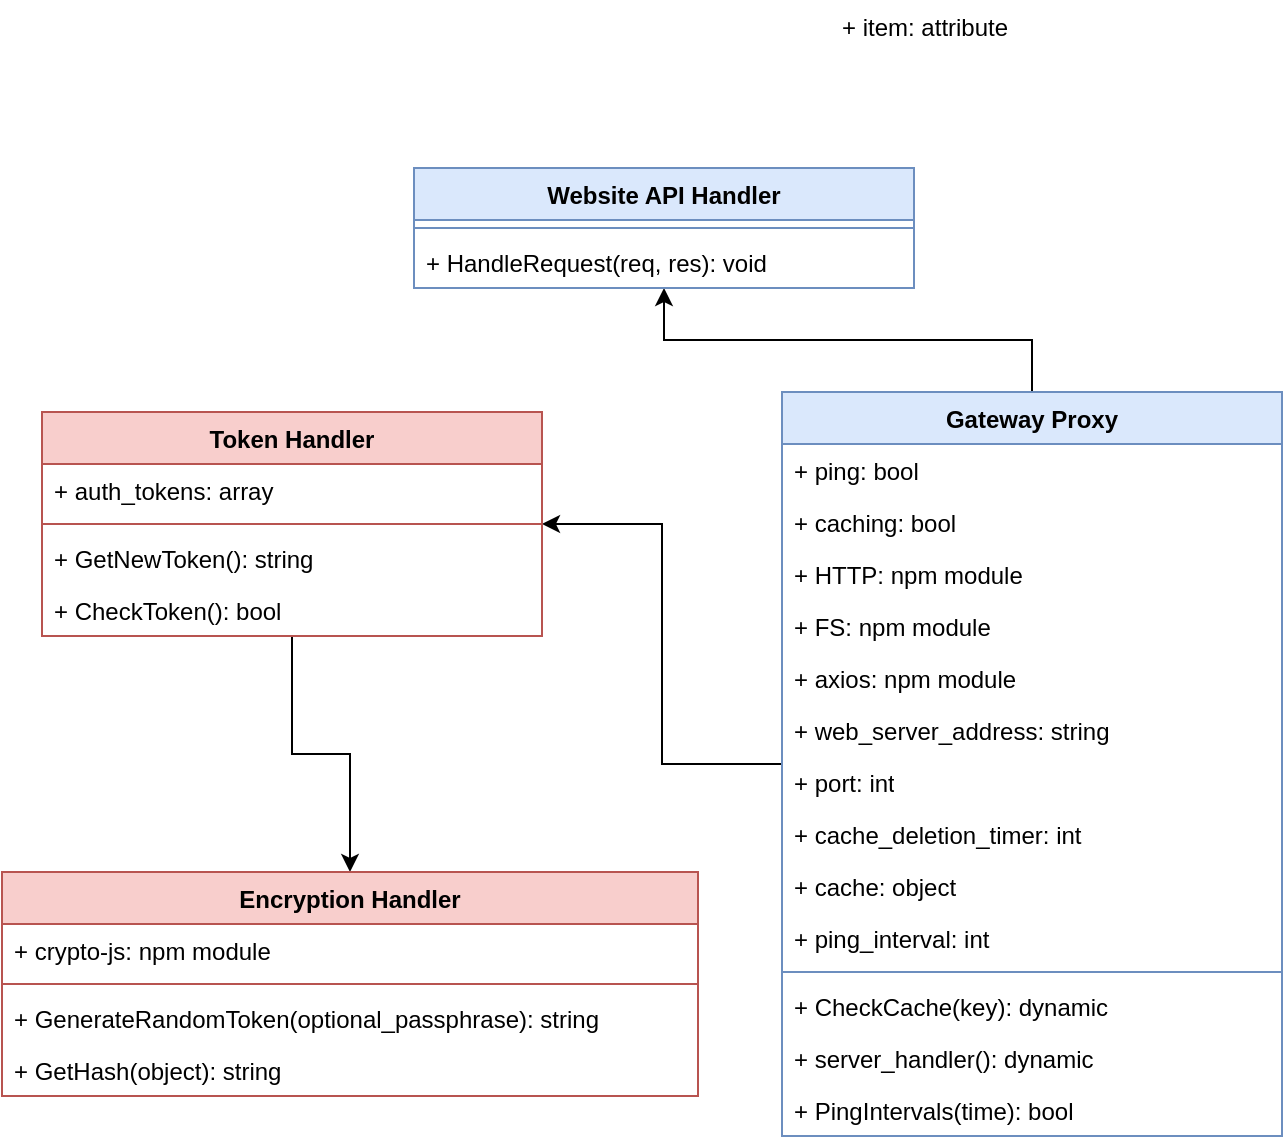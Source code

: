 <mxfile version="21.1.1" type="device">
  <diagram name="Page-1" id="s3UoKAEc-TB-D9Gho-Z3">
    <mxGraphModel dx="1393" dy="766" grid="0" gridSize="10" guides="1" tooltips="1" connect="1" arrows="1" fold="1" page="0" pageScale="1" pageWidth="1169" pageHeight="827" background="none" math="0" shadow="0">
      <root>
        <mxCell id="0" />
        <mxCell id="1" parent="0" />
        <mxCell id="wtKfm20W_uNlQM_ytxje-30" value="" style="edgeStyle=orthogonalEdgeStyle;rounded=0;orthogonalLoop=1;jettySize=auto;html=1;" edge="1" parent="1" source="wtKfm20W_uNlQM_ytxje-1" target="wtKfm20W_uNlQM_ytxje-16">
          <mxGeometry relative="1" as="geometry" />
        </mxCell>
        <mxCell id="wtKfm20W_uNlQM_ytxje-48" value="" style="edgeStyle=orthogonalEdgeStyle;rounded=0;orthogonalLoop=1;jettySize=auto;html=1;" edge="1" parent="1" source="wtKfm20W_uNlQM_ytxje-1" target="wtKfm20W_uNlQM_ytxje-33">
          <mxGeometry relative="1" as="geometry" />
        </mxCell>
        <mxCell id="wtKfm20W_uNlQM_ytxje-1" value="Gateway Proxy" style="swimlane;fontStyle=1;align=center;verticalAlign=top;childLayout=stackLayout;horizontal=1;startSize=26;horizontalStack=0;resizeParent=1;resizeParentMax=0;resizeLast=0;collapsible=1;marginBottom=0;whiteSpace=wrap;html=1;fillColor=#dae8fc;strokeColor=#6c8ebf;" vertex="1" parent="1">
          <mxGeometry x="460" y="210" width="250" height="372" as="geometry" />
        </mxCell>
        <mxCell id="wtKfm20W_uNlQM_ytxje-2" value="+ ping: bool" style="text;strokeColor=none;fillColor=none;align=left;verticalAlign=top;spacingLeft=4;spacingRight=4;overflow=hidden;rotatable=0;points=[[0,0.5],[1,0.5]];portConstraint=eastwest;whiteSpace=wrap;html=1;" vertex="1" parent="wtKfm20W_uNlQM_ytxje-1">
          <mxGeometry y="26" width="250" height="26" as="geometry" />
        </mxCell>
        <mxCell id="wtKfm20W_uNlQM_ytxje-5" value="+ caching: bool" style="text;strokeColor=none;fillColor=none;align=left;verticalAlign=top;spacingLeft=4;spacingRight=4;overflow=hidden;rotatable=0;points=[[0,0.5],[1,0.5]];portConstraint=eastwest;whiteSpace=wrap;html=1;" vertex="1" parent="wtKfm20W_uNlQM_ytxje-1">
          <mxGeometry y="52" width="250" height="26" as="geometry" />
        </mxCell>
        <mxCell id="wtKfm20W_uNlQM_ytxje-7" value="+ HTTP: npm module" style="text;strokeColor=none;fillColor=none;align=left;verticalAlign=top;spacingLeft=4;spacingRight=4;overflow=hidden;rotatable=0;points=[[0,0.5],[1,0.5]];portConstraint=eastwest;whiteSpace=wrap;html=1;" vertex="1" parent="wtKfm20W_uNlQM_ytxje-1">
          <mxGeometry y="78" width="250" height="26" as="geometry" />
        </mxCell>
        <mxCell id="wtKfm20W_uNlQM_ytxje-8" value="+ FS: npm module" style="text;strokeColor=none;fillColor=none;align=left;verticalAlign=top;spacingLeft=4;spacingRight=4;overflow=hidden;rotatable=0;points=[[0,0.5],[1,0.5]];portConstraint=eastwest;whiteSpace=wrap;html=1;" vertex="1" parent="wtKfm20W_uNlQM_ytxje-1">
          <mxGeometry y="104" width="250" height="26" as="geometry" />
        </mxCell>
        <mxCell id="wtKfm20W_uNlQM_ytxje-9" value="+ axios: npm module" style="text;strokeColor=none;fillColor=none;align=left;verticalAlign=top;spacingLeft=4;spacingRight=4;overflow=hidden;rotatable=0;points=[[0,0.5],[1,0.5]];portConstraint=eastwest;whiteSpace=wrap;html=1;" vertex="1" parent="wtKfm20W_uNlQM_ytxje-1">
          <mxGeometry y="130" width="250" height="26" as="geometry" />
        </mxCell>
        <mxCell id="wtKfm20W_uNlQM_ytxje-10" value="+ web_server_address: string" style="text;strokeColor=none;fillColor=none;align=left;verticalAlign=top;spacingLeft=4;spacingRight=4;overflow=hidden;rotatable=0;points=[[0,0.5],[1,0.5]];portConstraint=eastwest;whiteSpace=wrap;html=1;" vertex="1" parent="wtKfm20W_uNlQM_ytxje-1">
          <mxGeometry y="156" width="250" height="26" as="geometry" />
        </mxCell>
        <mxCell id="wtKfm20W_uNlQM_ytxje-12" value="+ port: int" style="text;strokeColor=none;fillColor=none;align=left;verticalAlign=top;spacingLeft=4;spacingRight=4;overflow=hidden;rotatable=0;points=[[0,0.5],[1,0.5]];portConstraint=eastwest;whiteSpace=wrap;html=1;" vertex="1" parent="wtKfm20W_uNlQM_ytxje-1">
          <mxGeometry y="182" width="250" height="26" as="geometry" />
        </mxCell>
        <mxCell id="wtKfm20W_uNlQM_ytxje-13" value="+ cache_deletion_timer: int" style="text;strokeColor=none;fillColor=none;align=left;verticalAlign=top;spacingLeft=4;spacingRight=4;overflow=hidden;rotatable=0;points=[[0,0.5],[1,0.5]];portConstraint=eastwest;whiteSpace=wrap;html=1;" vertex="1" parent="wtKfm20W_uNlQM_ytxje-1">
          <mxGeometry y="208" width="250" height="26" as="geometry" />
        </mxCell>
        <mxCell id="wtKfm20W_uNlQM_ytxje-14" value="+ cache: object" style="text;strokeColor=none;fillColor=none;align=left;verticalAlign=top;spacingLeft=4;spacingRight=4;overflow=hidden;rotatable=0;points=[[0,0.5],[1,0.5]];portConstraint=eastwest;whiteSpace=wrap;html=1;" vertex="1" parent="wtKfm20W_uNlQM_ytxje-1">
          <mxGeometry y="234" width="250" height="26" as="geometry" />
        </mxCell>
        <mxCell id="wtKfm20W_uNlQM_ytxje-31" value="+ ping_interval: int" style="text;strokeColor=none;fillColor=none;align=left;verticalAlign=top;spacingLeft=4;spacingRight=4;overflow=hidden;rotatable=0;points=[[0,0.5],[1,0.5]];portConstraint=eastwest;whiteSpace=wrap;html=1;" vertex="1" parent="wtKfm20W_uNlQM_ytxje-1">
          <mxGeometry y="260" width="250" height="26" as="geometry" />
        </mxCell>
        <mxCell id="wtKfm20W_uNlQM_ytxje-3" value="" style="line;strokeWidth=1;fillColor=none;align=left;verticalAlign=middle;spacingTop=-1;spacingLeft=3;spacingRight=3;rotatable=0;labelPosition=right;points=[];portConstraint=eastwest;strokeColor=inherit;" vertex="1" parent="wtKfm20W_uNlQM_ytxje-1">
          <mxGeometry y="286" width="250" height="8" as="geometry" />
        </mxCell>
        <mxCell id="wtKfm20W_uNlQM_ytxje-11" value="+ CheckCache(key): dynamic" style="text;strokeColor=none;fillColor=none;align=left;verticalAlign=top;spacingLeft=4;spacingRight=4;overflow=hidden;rotatable=0;points=[[0,0.5],[1,0.5]];portConstraint=eastwest;whiteSpace=wrap;html=1;" vertex="1" parent="wtKfm20W_uNlQM_ytxje-1">
          <mxGeometry y="294" width="250" height="26" as="geometry" />
        </mxCell>
        <mxCell id="wtKfm20W_uNlQM_ytxje-4" value="+ server_handler(): dynamic&amp;nbsp;" style="text;strokeColor=none;fillColor=none;align=left;verticalAlign=top;spacingLeft=4;spacingRight=4;overflow=hidden;rotatable=0;points=[[0,0.5],[1,0.5]];portConstraint=eastwest;whiteSpace=wrap;html=1;" vertex="1" parent="wtKfm20W_uNlQM_ytxje-1">
          <mxGeometry y="320" width="250" height="26" as="geometry" />
        </mxCell>
        <mxCell id="wtKfm20W_uNlQM_ytxje-15" value="+ PingIntervals(time): bool" style="text;strokeColor=none;fillColor=none;align=left;verticalAlign=top;spacingLeft=4;spacingRight=4;overflow=hidden;rotatable=0;points=[[0,0.5],[1,0.5]];portConstraint=eastwest;whiteSpace=wrap;html=1;" vertex="1" parent="wtKfm20W_uNlQM_ytxje-1">
          <mxGeometry y="346" width="250" height="26" as="geometry" />
        </mxCell>
        <mxCell id="wtKfm20W_uNlQM_ytxje-6" value="+ item: attribute" style="text;strokeColor=none;fillColor=none;align=left;verticalAlign=top;spacingLeft=4;spacingRight=4;overflow=hidden;rotatable=0;points=[[0,0.5],[1,0.5]];portConstraint=eastwest;whiteSpace=wrap;html=1;" vertex="1" parent="1">
          <mxGeometry x="484" y="14" width="100" height="26" as="geometry" />
        </mxCell>
        <mxCell id="wtKfm20W_uNlQM_ytxje-16" value="Website API Handler" style="swimlane;fontStyle=1;align=center;verticalAlign=top;childLayout=stackLayout;horizontal=1;startSize=26;horizontalStack=0;resizeParent=1;resizeParentMax=0;resizeLast=0;collapsible=1;marginBottom=0;whiteSpace=wrap;html=1;fillColor=#dae8fc;strokeColor=#6c8ebf;" vertex="1" parent="1">
          <mxGeometry x="276" y="98" width="250" height="60" as="geometry" />
        </mxCell>
        <mxCell id="wtKfm20W_uNlQM_ytxje-26" value="" style="line;strokeWidth=1;fillColor=none;align=left;verticalAlign=middle;spacingTop=-1;spacingLeft=3;spacingRight=3;rotatable=0;labelPosition=right;points=[];portConstraint=eastwest;strokeColor=inherit;" vertex="1" parent="wtKfm20W_uNlQM_ytxje-16">
          <mxGeometry y="26" width="250" height="8" as="geometry" />
        </mxCell>
        <mxCell id="wtKfm20W_uNlQM_ytxje-29" value="+ HandleRequest(req, res): void" style="text;strokeColor=none;fillColor=none;align=left;verticalAlign=top;spacingLeft=4;spacingRight=4;overflow=hidden;rotatable=0;points=[[0,0.5],[1,0.5]];portConstraint=eastwest;whiteSpace=wrap;html=1;" vertex="1" parent="wtKfm20W_uNlQM_ytxje-16">
          <mxGeometry y="34" width="250" height="26" as="geometry" />
        </mxCell>
        <mxCell id="wtKfm20W_uNlQM_ytxje-54" value="" style="edgeStyle=orthogonalEdgeStyle;rounded=0;orthogonalLoop=1;jettySize=auto;html=1;entryX=0.5;entryY=0;entryDx=0;entryDy=0;" edge="1" parent="1" source="wtKfm20W_uNlQM_ytxje-33" target="wtKfm20W_uNlQM_ytxje-55">
          <mxGeometry relative="1" as="geometry">
            <mxPoint x="215" y="412" as="targetPoint" />
          </mxGeometry>
        </mxCell>
        <mxCell id="wtKfm20W_uNlQM_ytxje-33" value="Token Handler" style="swimlane;fontStyle=1;align=center;verticalAlign=top;childLayout=stackLayout;horizontal=1;startSize=26;horizontalStack=0;resizeParent=1;resizeParentMax=0;resizeLast=0;collapsible=1;marginBottom=0;whiteSpace=wrap;html=1;fillColor=#f8cecc;strokeColor=#b85450;" vertex="1" parent="1">
          <mxGeometry x="90" y="220" width="250" height="112" as="geometry" />
        </mxCell>
        <mxCell id="wtKfm20W_uNlQM_ytxje-43" value="+ auth_tokens: array" style="text;strokeColor=none;fillColor=none;align=left;verticalAlign=top;spacingLeft=4;spacingRight=4;overflow=hidden;rotatable=0;points=[[0,0.5],[1,0.5]];portConstraint=eastwest;whiteSpace=wrap;html=1;" vertex="1" parent="wtKfm20W_uNlQM_ytxje-33">
          <mxGeometry y="26" width="250" height="26" as="geometry" />
        </mxCell>
        <mxCell id="wtKfm20W_uNlQM_ytxje-44" value="" style="line;strokeWidth=1;fillColor=none;align=left;verticalAlign=middle;spacingTop=-1;spacingLeft=3;spacingRight=3;rotatable=0;labelPosition=right;points=[];portConstraint=eastwest;strokeColor=inherit;" vertex="1" parent="wtKfm20W_uNlQM_ytxje-33">
          <mxGeometry y="52" width="250" height="8" as="geometry" />
        </mxCell>
        <mxCell id="wtKfm20W_uNlQM_ytxje-46" value="+ GetNewToken(): string" style="text;strokeColor=none;fillColor=none;align=left;verticalAlign=top;spacingLeft=4;spacingRight=4;overflow=hidden;rotatable=0;points=[[0,0.5],[1,0.5]];portConstraint=eastwest;whiteSpace=wrap;html=1;" vertex="1" parent="wtKfm20W_uNlQM_ytxje-33">
          <mxGeometry y="60" width="250" height="26" as="geometry" />
        </mxCell>
        <mxCell id="wtKfm20W_uNlQM_ytxje-47" value="+ CheckToken(): bool" style="text;strokeColor=none;fillColor=none;align=left;verticalAlign=top;spacingLeft=4;spacingRight=4;overflow=hidden;rotatable=0;points=[[0,0.5],[1,0.5]];portConstraint=eastwest;whiteSpace=wrap;html=1;" vertex="1" parent="wtKfm20W_uNlQM_ytxje-33">
          <mxGeometry y="86" width="250" height="26" as="geometry" />
        </mxCell>
        <mxCell id="wtKfm20W_uNlQM_ytxje-55" value="Encryption Handler" style="swimlane;fontStyle=1;align=center;verticalAlign=top;childLayout=stackLayout;horizontal=1;startSize=26;horizontalStack=0;resizeParent=1;resizeParentMax=0;resizeLast=0;collapsible=1;marginBottom=0;whiteSpace=wrap;html=1;fillColor=#f8cecc;strokeColor=#b85450;" vertex="1" parent="1">
          <mxGeometry x="70" y="450" width="348" height="112" as="geometry" />
        </mxCell>
        <mxCell id="wtKfm20W_uNlQM_ytxje-56" value="+ crypto-js: npm module" style="text;align=left;verticalAlign=top;spacingLeft=4;spacingRight=4;overflow=hidden;rotatable=0;points=[[0,0.5],[1,0.5]];portConstraint=eastwest;whiteSpace=wrap;html=1;" vertex="1" parent="wtKfm20W_uNlQM_ytxje-55">
          <mxGeometry y="26" width="348" height="26" as="geometry" />
        </mxCell>
        <mxCell id="wtKfm20W_uNlQM_ytxje-57" value="" style="line;strokeWidth=1;fillColor=none;align=left;verticalAlign=middle;spacingTop=-1;spacingLeft=3;spacingRight=3;rotatable=0;labelPosition=right;points=[];portConstraint=eastwest;strokeColor=inherit;" vertex="1" parent="wtKfm20W_uNlQM_ytxje-55">
          <mxGeometry y="52" width="348" height="8" as="geometry" />
        </mxCell>
        <mxCell id="wtKfm20W_uNlQM_ytxje-58" value="+ GenerateRandomToken(optional_passphrase): string" style="text;strokeColor=none;fillColor=none;align=left;verticalAlign=top;spacingLeft=4;spacingRight=4;overflow=hidden;rotatable=0;points=[[0,0.5],[1,0.5]];portConstraint=eastwest;whiteSpace=wrap;html=1;" vertex="1" parent="wtKfm20W_uNlQM_ytxje-55">
          <mxGeometry y="60" width="348" height="26" as="geometry" />
        </mxCell>
        <mxCell id="wtKfm20W_uNlQM_ytxje-59" value="+ GetHash(object): string" style="text;strokeColor=none;fillColor=none;align=left;verticalAlign=top;spacingLeft=4;spacingRight=4;overflow=hidden;rotatable=0;points=[[0,0.5],[1,0.5]];portConstraint=eastwest;whiteSpace=wrap;html=1;" vertex="1" parent="wtKfm20W_uNlQM_ytxje-55">
          <mxGeometry y="86" width="348" height="26" as="geometry" />
        </mxCell>
      </root>
    </mxGraphModel>
  </diagram>
</mxfile>
